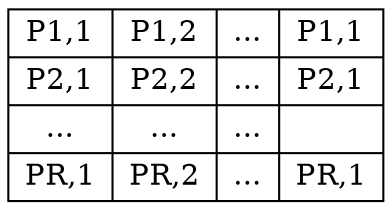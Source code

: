 digraph G {
        node[shape=record];
        procs[label="{P1,1 | P2,1 | ... | PR,1} | {P1,2 | P2,2 | ... | PR,2} | {... | ... | ... | ...} |{P1,1 |  P2,1 | \ \ \ \  | PR,1}"];
}
